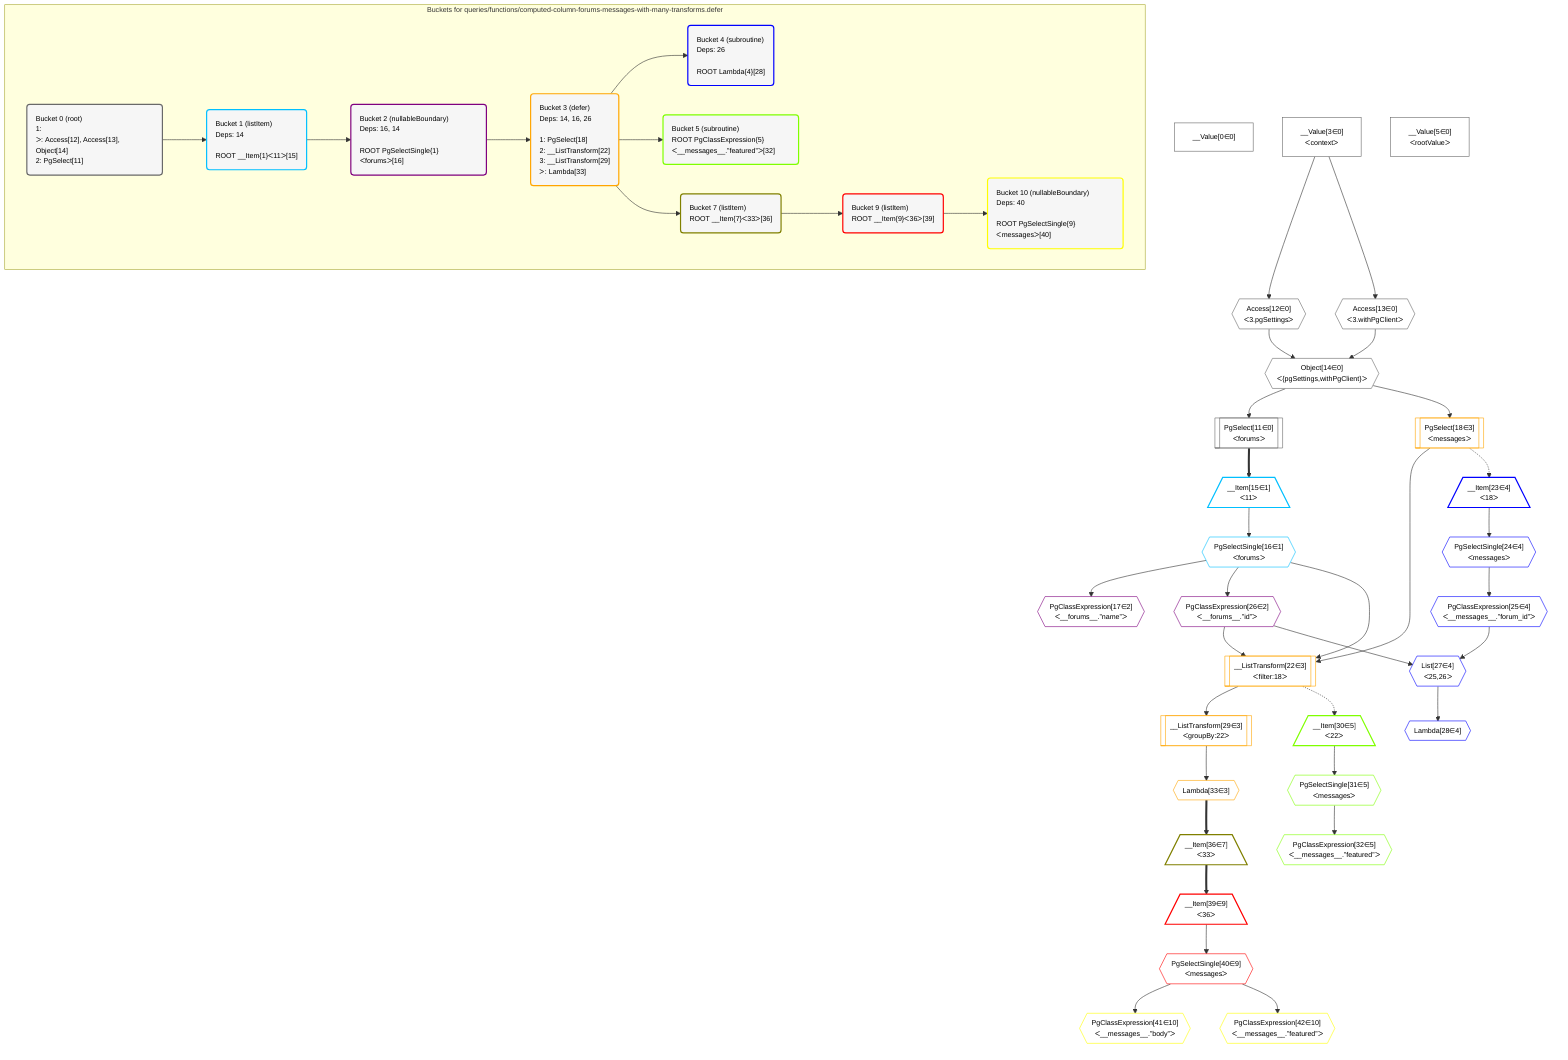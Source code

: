 %%{init: {'themeVariables': { 'fontSize': '12px'}}}%%
graph TD
    classDef path fill:#eee,stroke:#000,color:#000
    classDef plan fill:#fff,stroke-width:1px,color:#000
    classDef itemplan fill:#fff,stroke-width:2px,color:#000
    classDef unbatchedplan fill:#dff,stroke-width:1px,color:#000
    classDef sideeffectplan fill:#fcc,stroke-width:2px,color:#000
    classDef bucket fill:#f6f6f6,color:#000,stroke-width:2px,text-align:left


    %% define steps
    __Value0["__Value[0∈0]"]:::plan
    __Value3["__Value[3∈0]<br />ᐸcontextᐳ"]:::plan
    __Value5["__Value[5∈0]<br />ᐸrootValueᐳ"]:::plan
    Access12{{"Access[12∈0]<br />ᐸ3.pgSettingsᐳ"}}:::plan
    Access13{{"Access[13∈0]<br />ᐸ3.withPgClientᐳ"}}:::plan
    Object14{{"Object[14∈0]<br />ᐸ{pgSettings,withPgClient}ᐳ"}}:::plan
    PgSelect11[["PgSelect[11∈0]<br />ᐸforumsᐳ"]]:::plan
    __Item15[/"__Item[15∈1]<br />ᐸ11ᐳ"\]:::itemplan
    PgSelectSingle16{{"PgSelectSingle[16∈1]<br />ᐸforumsᐳ"}}:::plan
    PgClassExpression17{{"PgClassExpression[17∈2]<br />ᐸ__forums__.”name”ᐳ"}}:::plan
    PgSelect18[["PgSelect[18∈3]<br />ᐸmessagesᐳ"]]:::plan
    PgClassExpression26{{"PgClassExpression[26∈2]<br />ᐸ__forums__.”id”ᐳ"}}:::plan
    __ListTransform22[["__ListTransform[22∈3]<br />ᐸfilter:18ᐳ"]]:::plan
    __Item23[/"__Item[23∈4]<br />ᐸ18ᐳ"\]:::itemplan
    PgSelectSingle24{{"PgSelectSingle[24∈4]<br />ᐸmessagesᐳ"}}:::plan
    PgClassExpression25{{"PgClassExpression[25∈4]<br />ᐸ__messages__.”forum_id”ᐳ"}}:::plan
    List27{{"List[27∈4]<br />ᐸ25,26ᐳ"}}:::plan
    Lambda28{{"Lambda[28∈4]"}}:::plan
    __ListTransform29[["__ListTransform[29∈3]<br />ᐸgroupBy:22ᐳ"]]:::plan
    __Item30[/"__Item[30∈5]<br />ᐸ22ᐳ"\]:::itemplan
    PgSelectSingle31{{"PgSelectSingle[31∈5]<br />ᐸmessagesᐳ"}}:::plan
    PgClassExpression32{{"PgClassExpression[32∈5]<br />ᐸ__messages__.”featured”ᐳ"}}:::plan
    Lambda33{{"Lambda[33∈3]"}}:::plan
    __Item36[/"__Item[36∈7]<br />ᐸ33ᐳ"\]:::itemplan
    __Item39[/"__Item[39∈9]<br />ᐸ36ᐳ"\]:::itemplan
    PgSelectSingle40{{"PgSelectSingle[40∈9]<br />ᐸmessagesᐳ"}}:::plan
    PgClassExpression41{{"PgClassExpression[41∈10]<br />ᐸ__messages__.”body”ᐳ"}}:::plan
    PgClassExpression42{{"PgClassExpression[42∈10]<br />ᐸ__messages__.”featured”ᐳ"}}:::plan

    %% plan dependencies
    __Value3 --> Access12
    __Value3 --> Access13
    Access12 & Access13 --> Object14
    Object14 --> PgSelect11
    PgSelect11 ==> __Item15
    __Item15 --> PgSelectSingle16
    PgSelectSingle16 --> PgClassExpression17
    Object14 --> PgSelect18
    PgSelectSingle16 --> PgClassExpression26
    PgSelect18 & PgSelectSingle16 & PgClassExpression26 --> __ListTransform22
    PgSelect18 -.-> __Item23
    __Item23 --> PgSelectSingle24
    PgSelectSingle24 --> PgClassExpression25
    PgClassExpression25 & PgClassExpression26 --> List27
    List27 --> Lambda28
    __ListTransform22 --> __ListTransform29
    __ListTransform22 -.-> __Item30
    __Item30 --> PgSelectSingle31
    PgSelectSingle31 --> PgClassExpression32
    __ListTransform29 --> Lambda33
    Lambda33 ==> __Item36
    __Item36 ==> __Item39
    __Item39 --> PgSelectSingle40
    PgSelectSingle40 --> PgClassExpression41
    PgSelectSingle40 --> PgClassExpression42

    subgraph "Buckets for queries/functions/computed-column-forums-messages-with-many-transforms.defer"
    Bucket0("Bucket 0 (root)<br />1: <br />ᐳ: Access[12], Access[13], Object[14]<br />2: PgSelect[11]"):::bucket
    classDef bucket0 stroke:#696969
    class Bucket0,__Value0,__Value3,__Value5,PgSelect11,Access12,Access13,Object14 bucket0
    Bucket1("Bucket 1 (listItem)<br />Deps: 14<br /><br />ROOT __Item{1}ᐸ11ᐳ[15]"):::bucket
    classDef bucket1 stroke:#00bfff
    class Bucket1,__Item15,PgSelectSingle16 bucket1
    Bucket2("Bucket 2 (nullableBoundary)<br />Deps: 16, 14<br /><br />ROOT PgSelectSingle{1}ᐸforumsᐳ[16]"):::bucket
    classDef bucket2 stroke:#7f007f
    class Bucket2,PgClassExpression17,PgClassExpression26 bucket2
    Bucket3("Bucket 3 (defer)<br />Deps: 14, 16, 26<br /><br />1: PgSelect[18]<br />2: __ListTransform[22]<br />3: __ListTransform[29]<br />ᐳ: Lambda[33]"):::bucket
    classDef bucket3 stroke:#ffa500
    class Bucket3,PgSelect18,__ListTransform22,__ListTransform29,Lambda33 bucket3
    Bucket4("Bucket 4 (subroutine)<br />Deps: 26<br /><br />ROOT Lambda{4}[28]"):::bucket
    classDef bucket4 stroke:#0000ff
    class Bucket4,__Item23,PgSelectSingle24,PgClassExpression25,List27,Lambda28 bucket4
    Bucket5("Bucket 5 (subroutine)<br />ROOT PgClassExpression{5}ᐸ__messages__.”featured”ᐳ[32]"):::bucket
    classDef bucket5 stroke:#7fff00
    class Bucket5,__Item30,PgSelectSingle31,PgClassExpression32 bucket5
    Bucket7("Bucket 7 (listItem)<br />ROOT __Item{7}ᐸ33ᐳ[36]"):::bucket
    classDef bucket7 stroke:#808000
    class Bucket7,__Item36 bucket7
    Bucket9("Bucket 9 (listItem)<br />ROOT __Item{9}ᐸ36ᐳ[39]"):::bucket
    classDef bucket9 stroke:#ff0000
    class Bucket9,__Item39,PgSelectSingle40 bucket9
    Bucket10("Bucket 10 (nullableBoundary)<br />Deps: 40<br /><br />ROOT PgSelectSingle{9}ᐸmessagesᐳ[40]"):::bucket
    classDef bucket10 stroke:#ffff00
    class Bucket10,PgClassExpression41,PgClassExpression42 bucket10
    Bucket0 --> Bucket1
    Bucket1 --> Bucket2
    Bucket2 --> Bucket3
    Bucket3 --> Bucket4 & Bucket5 & Bucket7
    Bucket7 --> Bucket9
    Bucket9 --> Bucket10
    end